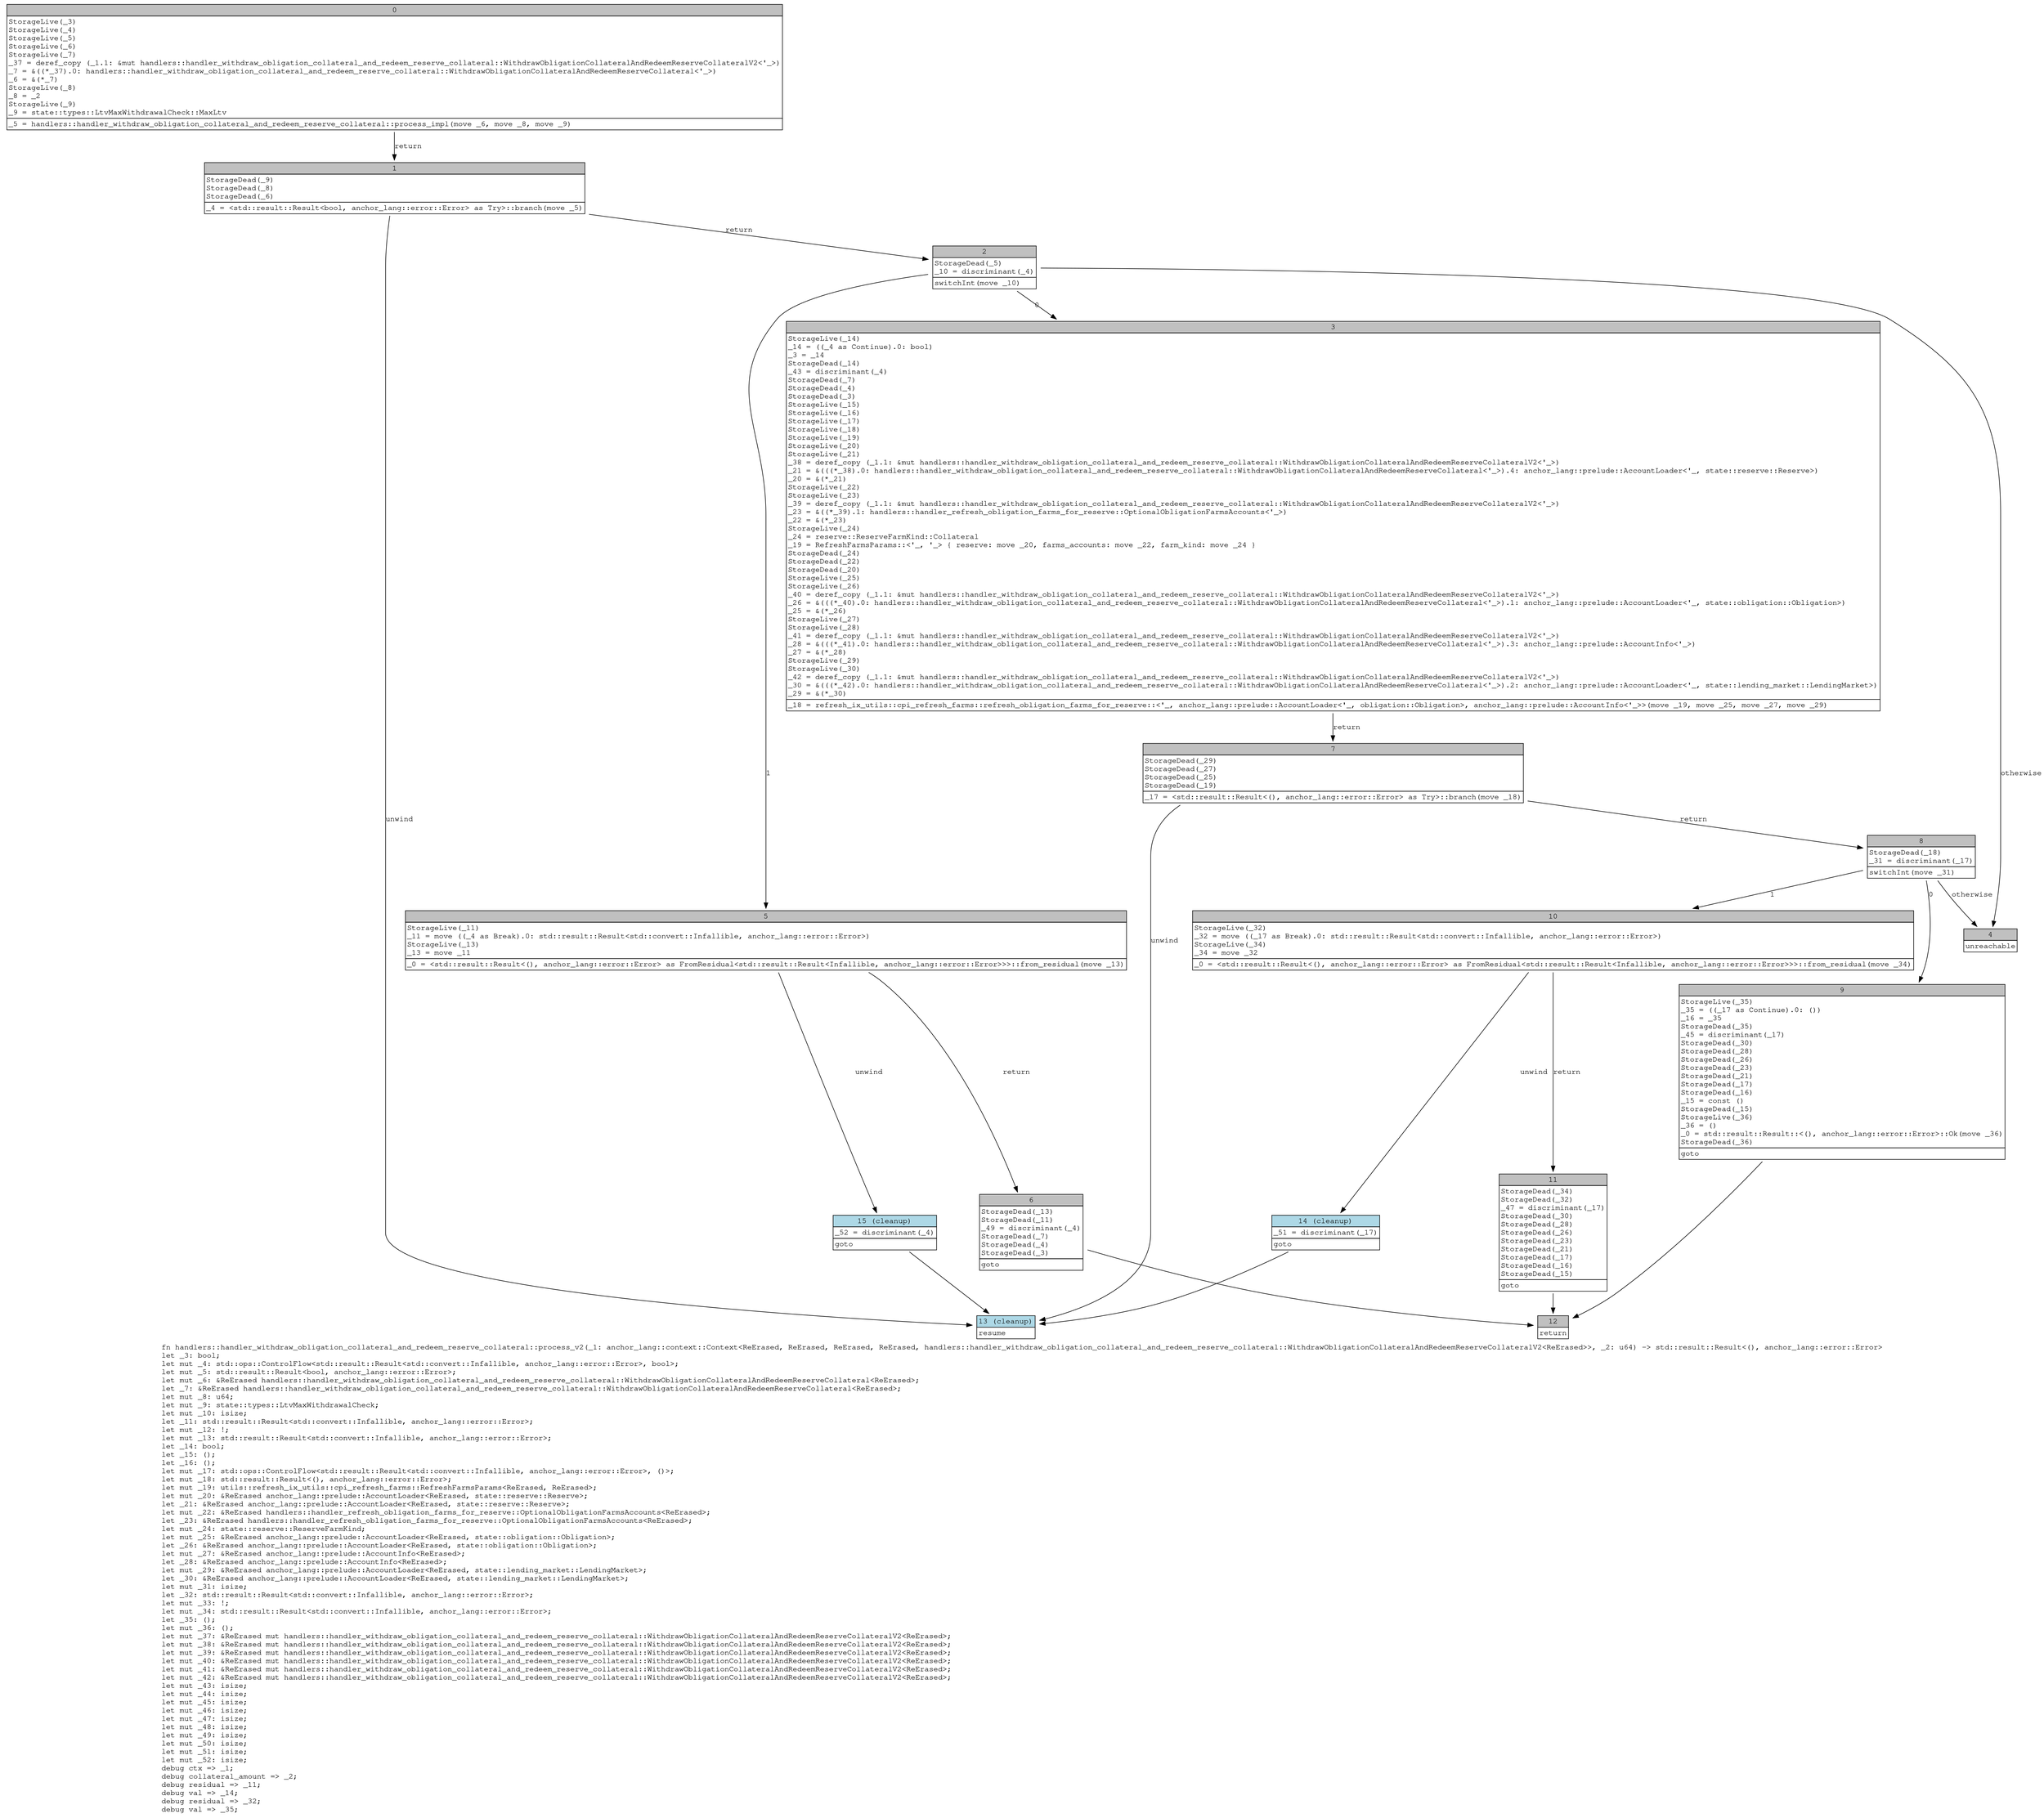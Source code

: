 digraph Mir_0_805 {
    graph [fontname="Courier, monospace"];
    node [fontname="Courier, monospace"];
    edge [fontname="Courier, monospace"];
    label=<fn handlers::handler_withdraw_obligation_collateral_and_redeem_reserve_collateral::process_v2(_1: anchor_lang::context::Context&lt;ReErased, ReErased, ReErased, ReErased, handlers::handler_withdraw_obligation_collateral_and_redeem_reserve_collateral::WithdrawObligationCollateralAndRedeemReserveCollateralV2&lt;ReErased&gt;&gt;, _2: u64) -&gt; std::result::Result&lt;(), anchor_lang::error::Error&gt;<br align="left"/>let _3: bool;<br align="left"/>let mut _4: std::ops::ControlFlow&lt;std::result::Result&lt;std::convert::Infallible, anchor_lang::error::Error&gt;, bool&gt;;<br align="left"/>let mut _5: std::result::Result&lt;bool, anchor_lang::error::Error&gt;;<br align="left"/>let mut _6: &amp;ReErased handlers::handler_withdraw_obligation_collateral_and_redeem_reserve_collateral::WithdrawObligationCollateralAndRedeemReserveCollateral&lt;ReErased&gt;;<br align="left"/>let _7: &amp;ReErased handlers::handler_withdraw_obligation_collateral_and_redeem_reserve_collateral::WithdrawObligationCollateralAndRedeemReserveCollateral&lt;ReErased&gt;;<br align="left"/>let mut _8: u64;<br align="left"/>let mut _9: state::types::LtvMaxWithdrawalCheck;<br align="left"/>let mut _10: isize;<br align="left"/>let _11: std::result::Result&lt;std::convert::Infallible, anchor_lang::error::Error&gt;;<br align="left"/>let mut _12: !;<br align="left"/>let mut _13: std::result::Result&lt;std::convert::Infallible, anchor_lang::error::Error&gt;;<br align="left"/>let _14: bool;<br align="left"/>let _15: ();<br align="left"/>let _16: ();<br align="left"/>let mut _17: std::ops::ControlFlow&lt;std::result::Result&lt;std::convert::Infallible, anchor_lang::error::Error&gt;, ()&gt;;<br align="left"/>let mut _18: std::result::Result&lt;(), anchor_lang::error::Error&gt;;<br align="left"/>let mut _19: utils::refresh_ix_utils::cpi_refresh_farms::RefreshFarmsParams&lt;ReErased, ReErased&gt;;<br align="left"/>let mut _20: &amp;ReErased anchor_lang::prelude::AccountLoader&lt;ReErased, state::reserve::Reserve&gt;;<br align="left"/>let _21: &amp;ReErased anchor_lang::prelude::AccountLoader&lt;ReErased, state::reserve::Reserve&gt;;<br align="left"/>let mut _22: &amp;ReErased handlers::handler_refresh_obligation_farms_for_reserve::OptionalObligationFarmsAccounts&lt;ReErased&gt;;<br align="left"/>let _23: &amp;ReErased handlers::handler_refresh_obligation_farms_for_reserve::OptionalObligationFarmsAccounts&lt;ReErased&gt;;<br align="left"/>let mut _24: state::reserve::ReserveFarmKind;<br align="left"/>let mut _25: &amp;ReErased anchor_lang::prelude::AccountLoader&lt;ReErased, state::obligation::Obligation&gt;;<br align="left"/>let _26: &amp;ReErased anchor_lang::prelude::AccountLoader&lt;ReErased, state::obligation::Obligation&gt;;<br align="left"/>let mut _27: &amp;ReErased anchor_lang::prelude::AccountInfo&lt;ReErased&gt;;<br align="left"/>let _28: &amp;ReErased anchor_lang::prelude::AccountInfo&lt;ReErased&gt;;<br align="left"/>let mut _29: &amp;ReErased anchor_lang::prelude::AccountLoader&lt;ReErased, state::lending_market::LendingMarket&gt;;<br align="left"/>let _30: &amp;ReErased anchor_lang::prelude::AccountLoader&lt;ReErased, state::lending_market::LendingMarket&gt;;<br align="left"/>let mut _31: isize;<br align="left"/>let _32: std::result::Result&lt;std::convert::Infallible, anchor_lang::error::Error&gt;;<br align="left"/>let mut _33: !;<br align="left"/>let mut _34: std::result::Result&lt;std::convert::Infallible, anchor_lang::error::Error&gt;;<br align="left"/>let _35: ();<br align="left"/>let mut _36: ();<br align="left"/>let mut _37: &amp;ReErased mut handlers::handler_withdraw_obligation_collateral_and_redeem_reserve_collateral::WithdrawObligationCollateralAndRedeemReserveCollateralV2&lt;ReErased&gt;;<br align="left"/>let mut _38: &amp;ReErased mut handlers::handler_withdraw_obligation_collateral_and_redeem_reserve_collateral::WithdrawObligationCollateralAndRedeemReserveCollateralV2&lt;ReErased&gt;;<br align="left"/>let mut _39: &amp;ReErased mut handlers::handler_withdraw_obligation_collateral_and_redeem_reserve_collateral::WithdrawObligationCollateralAndRedeemReserveCollateralV2&lt;ReErased&gt;;<br align="left"/>let mut _40: &amp;ReErased mut handlers::handler_withdraw_obligation_collateral_and_redeem_reserve_collateral::WithdrawObligationCollateralAndRedeemReserveCollateralV2&lt;ReErased&gt;;<br align="left"/>let mut _41: &amp;ReErased mut handlers::handler_withdraw_obligation_collateral_and_redeem_reserve_collateral::WithdrawObligationCollateralAndRedeemReserveCollateralV2&lt;ReErased&gt;;<br align="left"/>let mut _42: &amp;ReErased mut handlers::handler_withdraw_obligation_collateral_and_redeem_reserve_collateral::WithdrawObligationCollateralAndRedeemReserveCollateralV2&lt;ReErased&gt;;<br align="left"/>let mut _43: isize;<br align="left"/>let mut _44: isize;<br align="left"/>let mut _45: isize;<br align="left"/>let mut _46: isize;<br align="left"/>let mut _47: isize;<br align="left"/>let mut _48: isize;<br align="left"/>let mut _49: isize;<br align="left"/>let mut _50: isize;<br align="left"/>let mut _51: isize;<br align="left"/>let mut _52: isize;<br align="left"/>debug ctx =&gt; _1;<br align="left"/>debug collateral_amount =&gt; _2;<br align="left"/>debug residual =&gt; _11;<br align="left"/>debug val =&gt; _14;<br align="left"/>debug residual =&gt; _32;<br align="left"/>debug val =&gt; _35;<br align="left"/>>;
    bb0__0_805 [shape="none", label=<<table border="0" cellborder="1" cellspacing="0"><tr><td bgcolor="gray" align="center" colspan="1">0</td></tr><tr><td align="left" balign="left">StorageLive(_3)<br/>StorageLive(_4)<br/>StorageLive(_5)<br/>StorageLive(_6)<br/>StorageLive(_7)<br/>_37 = deref_copy (_1.1: &amp;mut handlers::handler_withdraw_obligation_collateral_and_redeem_reserve_collateral::WithdrawObligationCollateralAndRedeemReserveCollateralV2&lt;'_&gt;)<br/>_7 = &amp;((*_37).0: handlers::handler_withdraw_obligation_collateral_and_redeem_reserve_collateral::WithdrawObligationCollateralAndRedeemReserveCollateral&lt;'_&gt;)<br/>_6 = &amp;(*_7)<br/>StorageLive(_8)<br/>_8 = _2<br/>StorageLive(_9)<br/>_9 = state::types::LtvMaxWithdrawalCheck::MaxLtv<br/></td></tr><tr><td align="left">_5 = handlers::handler_withdraw_obligation_collateral_and_redeem_reserve_collateral::process_impl(move _6, move _8, move _9)</td></tr></table>>];
    bb1__0_805 [shape="none", label=<<table border="0" cellborder="1" cellspacing="0"><tr><td bgcolor="gray" align="center" colspan="1">1</td></tr><tr><td align="left" balign="left">StorageDead(_9)<br/>StorageDead(_8)<br/>StorageDead(_6)<br/></td></tr><tr><td align="left">_4 = &lt;std::result::Result&lt;bool, anchor_lang::error::Error&gt; as Try&gt;::branch(move _5)</td></tr></table>>];
    bb2__0_805 [shape="none", label=<<table border="0" cellborder="1" cellspacing="0"><tr><td bgcolor="gray" align="center" colspan="1">2</td></tr><tr><td align="left" balign="left">StorageDead(_5)<br/>_10 = discriminant(_4)<br/></td></tr><tr><td align="left">switchInt(move _10)</td></tr></table>>];
    bb3__0_805 [shape="none", label=<<table border="0" cellborder="1" cellspacing="0"><tr><td bgcolor="gray" align="center" colspan="1">3</td></tr><tr><td align="left" balign="left">StorageLive(_14)<br/>_14 = ((_4 as Continue).0: bool)<br/>_3 = _14<br/>StorageDead(_14)<br/>_43 = discriminant(_4)<br/>StorageDead(_7)<br/>StorageDead(_4)<br/>StorageDead(_3)<br/>StorageLive(_15)<br/>StorageLive(_16)<br/>StorageLive(_17)<br/>StorageLive(_18)<br/>StorageLive(_19)<br/>StorageLive(_20)<br/>StorageLive(_21)<br/>_38 = deref_copy (_1.1: &amp;mut handlers::handler_withdraw_obligation_collateral_and_redeem_reserve_collateral::WithdrawObligationCollateralAndRedeemReserveCollateralV2&lt;'_&gt;)<br/>_21 = &amp;(((*_38).0: handlers::handler_withdraw_obligation_collateral_and_redeem_reserve_collateral::WithdrawObligationCollateralAndRedeemReserveCollateral&lt;'_&gt;).4: anchor_lang::prelude::AccountLoader&lt;'_, state::reserve::Reserve&gt;)<br/>_20 = &amp;(*_21)<br/>StorageLive(_22)<br/>StorageLive(_23)<br/>_39 = deref_copy (_1.1: &amp;mut handlers::handler_withdraw_obligation_collateral_and_redeem_reserve_collateral::WithdrawObligationCollateralAndRedeemReserveCollateralV2&lt;'_&gt;)<br/>_23 = &amp;((*_39).1: handlers::handler_refresh_obligation_farms_for_reserve::OptionalObligationFarmsAccounts&lt;'_&gt;)<br/>_22 = &amp;(*_23)<br/>StorageLive(_24)<br/>_24 = reserve::ReserveFarmKind::Collateral<br/>_19 = RefreshFarmsParams::&lt;'_, '_&gt; { reserve: move _20, farms_accounts: move _22, farm_kind: move _24 }<br/>StorageDead(_24)<br/>StorageDead(_22)<br/>StorageDead(_20)<br/>StorageLive(_25)<br/>StorageLive(_26)<br/>_40 = deref_copy (_1.1: &amp;mut handlers::handler_withdraw_obligation_collateral_and_redeem_reserve_collateral::WithdrawObligationCollateralAndRedeemReserveCollateralV2&lt;'_&gt;)<br/>_26 = &amp;(((*_40).0: handlers::handler_withdraw_obligation_collateral_and_redeem_reserve_collateral::WithdrawObligationCollateralAndRedeemReserveCollateral&lt;'_&gt;).1: anchor_lang::prelude::AccountLoader&lt;'_, state::obligation::Obligation&gt;)<br/>_25 = &amp;(*_26)<br/>StorageLive(_27)<br/>StorageLive(_28)<br/>_41 = deref_copy (_1.1: &amp;mut handlers::handler_withdraw_obligation_collateral_and_redeem_reserve_collateral::WithdrawObligationCollateralAndRedeemReserveCollateralV2&lt;'_&gt;)<br/>_28 = &amp;(((*_41).0: handlers::handler_withdraw_obligation_collateral_and_redeem_reserve_collateral::WithdrawObligationCollateralAndRedeemReserveCollateral&lt;'_&gt;).3: anchor_lang::prelude::AccountInfo&lt;'_&gt;)<br/>_27 = &amp;(*_28)<br/>StorageLive(_29)<br/>StorageLive(_30)<br/>_42 = deref_copy (_1.1: &amp;mut handlers::handler_withdraw_obligation_collateral_and_redeem_reserve_collateral::WithdrawObligationCollateralAndRedeemReserveCollateralV2&lt;'_&gt;)<br/>_30 = &amp;(((*_42).0: handlers::handler_withdraw_obligation_collateral_and_redeem_reserve_collateral::WithdrawObligationCollateralAndRedeemReserveCollateral&lt;'_&gt;).2: anchor_lang::prelude::AccountLoader&lt;'_, state::lending_market::LendingMarket&gt;)<br/>_29 = &amp;(*_30)<br/></td></tr><tr><td align="left">_18 = refresh_ix_utils::cpi_refresh_farms::refresh_obligation_farms_for_reserve::&lt;'_, anchor_lang::prelude::AccountLoader&lt;'_, obligation::Obligation&gt;, anchor_lang::prelude::AccountInfo&lt;'_&gt;&gt;(move _19, move _25, move _27, move _29)</td></tr></table>>];
    bb4__0_805 [shape="none", label=<<table border="0" cellborder="1" cellspacing="0"><tr><td bgcolor="gray" align="center" colspan="1">4</td></tr><tr><td align="left">unreachable</td></tr></table>>];
    bb5__0_805 [shape="none", label=<<table border="0" cellborder="1" cellspacing="0"><tr><td bgcolor="gray" align="center" colspan="1">5</td></tr><tr><td align="left" balign="left">StorageLive(_11)<br/>_11 = move ((_4 as Break).0: std::result::Result&lt;std::convert::Infallible, anchor_lang::error::Error&gt;)<br/>StorageLive(_13)<br/>_13 = move _11<br/></td></tr><tr><td align="left">_0 = &lt;std::result::Result&lt;(), anchor_lang::error::Error&gt; as FromResidual&lt;std::result::Result&lt;Infallible, anchor_lang::error::Error&gt;&gt;&gt;::from_residual(move _13)</td></tr></table>>];
    bb6__0_805 [shape="none", label=<<table border="0" cellborder="1" cellspacing="0"><tr><td bgcolor="gray" align="center" colspan="1">6</td></tr><tr><td align="left" balign="left">StorageDead(_13)<br/>StorageDead(_11)<br/>_49 = discriminant(_4)<br/>StorageDead(_7)<br/>StorageDead(_4)<br/>StorageDead(_3)<br/></td></tr><tr><td align="left">goto</td></tr></table>>];
    bb7__0_805 [shape="none", label=<<table border="0" cellborder="1" cellspacing="0"><tr><td bgcolor="gray" align="center" colspan="1">7</td></tr><tr><td align="left" balign="left">StorageDead(_29)<br/>StorageDead(_27)<br/>StorageDead(_25)<br/>StorageDead(_19)<br/></td></tr><tr><td align="left">_17 = &lt;std::result::Result&lt;(), anchor_lang::error::Error&gt; as Try&gt;::branch(move _18)</td></tr></table>>];
    bb8__0_805 [shape="none", label=<<table border="0" cellborder="1" cellspacing="0"><tr><td bgcolor="gray" align="center" colspan="1">8</td></tr><tr><td align="left" balign="left">StorageDead(_18)<br/>_31 = discriminant(_17)<br/></td></tr><tr><td align="left">switchInt(move _31)</td></tr></table>>];
    bb9__0_805 [shape="none", label=<<table border="0" cellborder="1" cellspacing="0"><tr><td bgcolor="gray" align="center" colspan="1">9</td></tr><tr><td align="left" balign="left">StorageLive(_35)<br/>_35 = ((_17 as Continue).0: ())<br/>_16 = _35<br/>StorageDead(_35)<br/>_45 = discriminant(_17)<br/>StorageDead(_30)<br/>StorageDead(_28)<br/>StorageDead(_26)<br/>StorageDead(_23)<br/>StorageDead(_21)<br/>StorageDead(_17)<br/>StorageDead(_16)<br/>_15 = const ()<br/>StorageDead(_15)<br/>StorageLive(_36)<br/>_36 = ()<br/>_0 = std::result::Result::&lt;(), anchor_lang::error::Error&gt;::Ok(move _36)<br/>StorageDead(_36)<br/></td></tr><tr><td align="left">goto</td></tr></table>>];
    bb10__0_805 [shape="none", label=<<table border="0" cellborder="1" cellspacing="0"><tr><td bgcolor="gray" align="center" colspan="1">10</td></tr><tr><td align="left" balign="left">StorageLive(_32)<br/>_32 = move ((_17 as Break).0: std::result::Result&lt;std::convert::Infallible, anchor_lang::error::Error&gt;)<br/>StorageLive(_34)<br/>_34 = move _32<br/></td></tr><tr><td align="left">_0 = &lt;std::result::Result&lt;(), anchor_lang::error::Error&gt; as FromResidual&lt;std::result::Result&lt;Infallible, anchor_lang::error::Error&gt;&gt;&gt;::from_residual(move _34)</td></tr></table>>];
    bb11__0_805 [shape="none", label=<<table border="0" cellborder="1" cellspacing="0"><tr><td bgcolor="gray" align="center" colspan="1">11</td></tr><tr><td align="left" balign="left">StorageDead(_34)<br/>StorageDead(_32)<br/>_47 = discriminant(_17)<br/>StorageDead(_30)<br/>StorageDead(_28)<br/>StorageDead(_26)<br/>StorageDead(_23)<br/>StorageDead(_21)<br/>StorageDead(_17)<br/>StorageDead(_16)<br/>StorageDead(_15)<br/></td></tr><tr><td align="left">goto</td></tr></table>>];
    bb12__0_805 [shape="none", label=<<table border="0" cellborder="1" cellspacing="0"><tr><td bgcolor="gray" align="center" colspan="1">12</td></tr><tr><td align="left">return</td></tr></table>>];
    bb13__0_805 [shape="none", label=<<table border="0" cellborder="1" cellspacing="0"><tr><td bgcolor="lightblue" align="center" colspan="1">13 (cleanup)</td></tr><tr><td align="left">resume</td></tr></table>>];
    bb14__0_805 [shape="none", label=<<table border="0" cellborder="1" cellspacing="0"><tr><td bgcolor="lightblue" align="center" colspan="1">14 (cleanup)</td></tr><tr><td align="left" balign="left">_51 = discriminant(_17)<br/></td></tr><tr><td align="left">goto</td></tr></table>>];
    bb15__0_805 [shape="none", label=<<table border="0" cellborder="1" cellspacing="0"><tr><td bgcolor="lightblue" align="center" colspan="1">15 (cleanup)</td></tr><tr><td align="left" balign="left">_52 = discriminant(_4)<br/></td></tr><tr><td align="left">goto</td></tr></table>>];
    bb0__0_805 -> bb1__0_805 [label="return"];
    bb1__0_805 -> bb2__0_805 [label="return"];
    bb1__0_805 -> bb13__0_805 [label="unwind"];
    bb2__0_805 -> bb3__0_805 [label="0"];
    bb2__0_805 -> bb5__0_805 [label="1"];
    bb2__0_805 -> bb4__0_805 [label="otherwise"];
    bb3__0_805 -> bb7__0_805 [label="return"];
    bb5__0_805 -> bb6__0_805 [label="return"];
    bb5__0_805 -> bb15__0_805 [label="unwind"];
    bb6__0_805 -> bb12__0_805 [label=""];
    bb7__0_805 -> bb8__0_805 [label="return"];
    bb7__0_805 -> bb13__0_805 [label="unwind"];
    bb8__0_805 -> bb9__0_805 [label="0"];
    bb8__0_805 -> bb10__0_805 [label="1"];
    bb8__0_805 -> bb4__0_805 [label="otherwise"];
    bb9__0_805 -> bb12__0_805 [label=""];
    bb10__0_805 -> bb11__0_805 [label="return"];
    bb10__0_805 -> bb14__0_805 [label="unwind"];
    bb11__0_805 -> bb12__0_805 [label=""];
    bb14__0_805 -> bb13__0_805 [label=""];
    bb15__0_805 -> bb13__0_805 [label=""];
}
